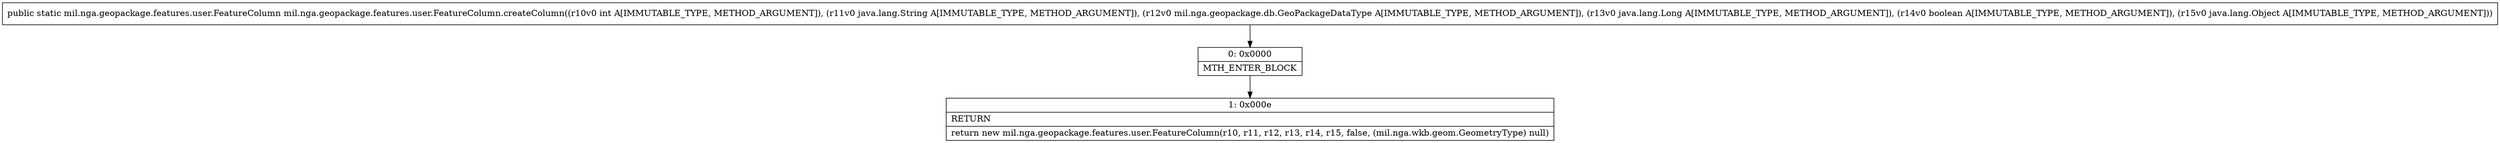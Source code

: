 digraph "CFG formil.nga.geopackage.features.user.FeatureColumn.createColumn(ILjava\/lang\/String;Lmil\/nga\/geopackage\/db\/GeoPackageDataType;Ljava\/lang\/Long;ZLjava\/lang\/Object;)Lmil\/nga\/geopackage\/features\/user\/FeatureColumn;" {
Node_0 [shape=record,label="{0\:\ 0x0000|MTH_ENTER_BLOCK\l}"];
Node_1 [shape=record,label="{1\:\ 0x000e|RETURN\l|return new mil.nga.geopackage.features.user.FeatureColumn(r10, r11, r12, r13, r14, r15, false, (mil.nga.wkb.geom.GeometryType) null)\l}"];
MethodNode[shape=record,label="{public static mil.nga.geopackage.features.user.FeatureColumn mil.nga.geopackage.features.user.FeatureColumn.createColumn((r10v0 int A[IMMUTABLE_TYPE, METHOD_ARGUMENT]), (r11v0 java.lang.String A[IMMUTABLE_TYPE, METHOD_ARGUMENT]), (r12v0 mil.nga.geopackage.db.GeoPackageDataType A[IMMUTABLE_TYPE, METHOD_ARGUMENT]), (r13v0 java.lang.Long A[IMMUTABLE_TYPE, METHOD_ARGUMENT]), (r14v0 boolean A[IMMUTABLE_TYPE, METHOD_ARGUMENT]), (r15v0 java.lang.Object A[IMMUTABLE_TYPE, METHOD_ARGUMENT])) }"];
MethodNode -> Node_0;
Node_0 -> Node_1;
}

